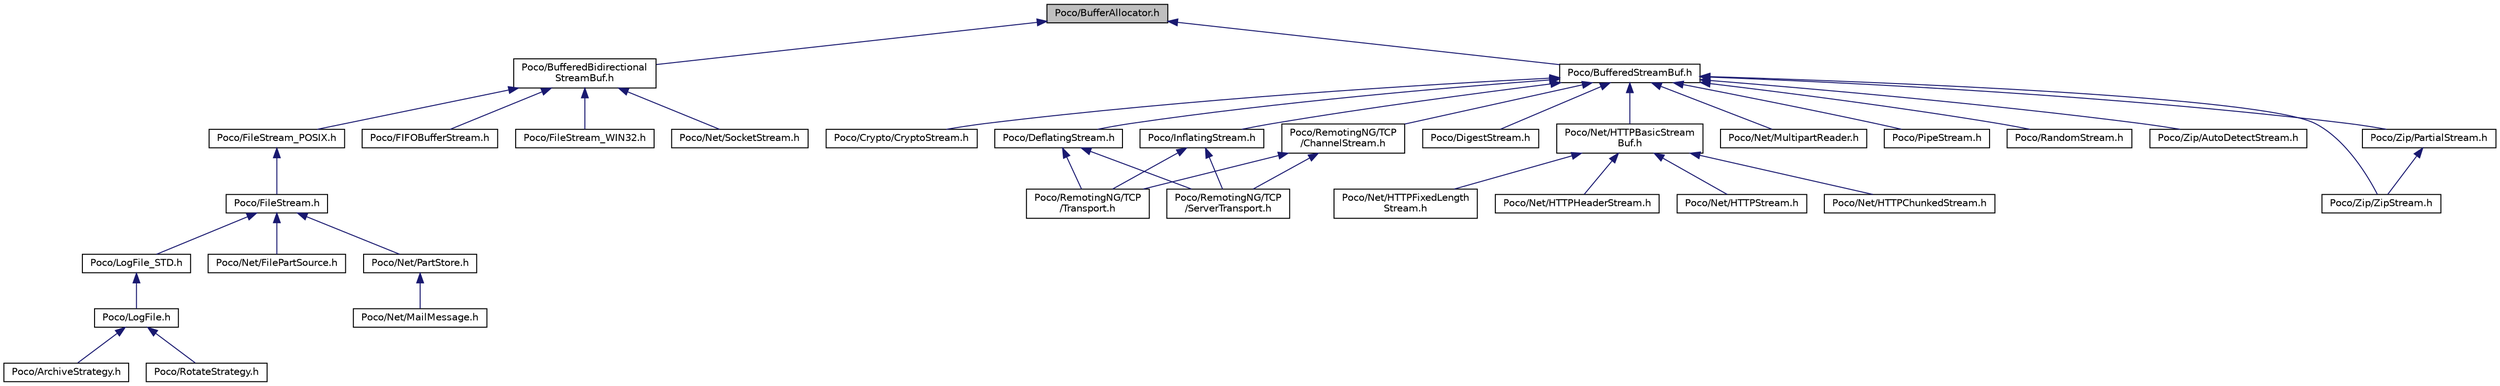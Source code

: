 digraph "Poco/BufferAllocator.h"
{
 // LATEX_PDF_SIZE
  edge [fontname="Helvetica",fontsize="10",labelfontname="Helvetica",labelfontsize="10"];
  node [fontname="Helvetica",fontsize="10",shape=record];
  Node1 [label="Poco/BufferAllocator.h",height=0.2,width=0.4,color="black", fillcolor="grey75", style="filled", fontcolor="black",tooltip=" "];
  Node1 -> Node2 [dir="back",color="midnightblue",fontsize="10",style="solid",fontname="Helvetica"];
  Node2 [label="Poco/BufferedBidirectional\lStreamBuf.h",height=0.2,width=0.4,color="black", fillcolor="white", style="filled",URL="$BufferedBidirectionalStreamBuf_8h.html",tooltip=" "];
  Node2 -> Node3 [dir="back",color="midnightblue",fontsize="10",style="solid",fontname="Helvetica"];
  Node3 [label="Poco/FileStream_POSIX.h",height=0.2,width=0.4,color="black", fillcolor="white", style="filled",URL="$FileStream__POSIX_8h.html",tooltip=" "];
  Node3 -> Node4 [dir="back",color="midnightblue",fontsize="10",style="solid",fontname="Helvetica"];
  Node4 [label="Poco/FileStream.h",height=0.2,width=0.4,color="black", fillcolor="white", style="filled",URL="$FileStream_8h.html",tooltip=" "];
  Node4 -> Node5 [dir="back",color="midnightblue",fontsize="10",style="solid",fontname="Helvetica"];
  Node5 [label="Poco/LogFile_STD.h",height=0.2,width=0.4,color="black", fillcolor="white", style="filled",URL="$LogFile__STD_8h.html",tooltip=" "];
  Node5 -> Node6 [dir="back",color="midnightblue",fontsize="10",style="solid",fontname="Helvetica"];
  Node6 [label="Poco/LogFile.h",height=0.2,width=0.4,color="black", fillcolor="white", style="filled",URL="$LogFile_8h.html",tooltip=" "];
  Node6 -> Node7 [dir="back",color="midnightblue",fontsize="10",style="solid",fontname="Helvetica"];
  Node7 [label="Poco/ArchiveStrategy.h",height=0.2,width=0.4,color="black", fillcolor="white", style="filled",URL="$ArchiveStrategy_8h.html",tooltip=" "];
  Node6 -> Node8 [dir="back",color="midnightblue",fontsize="10",style="solid",fontname="Helvetica"];
  Node8 [label="Poco/RotateStrategy.h",height=0.2,width=0.4,color="black", fillcolor="white", style="filled",URL="$RotateStrategy_8h.html",tooltip=" "];
  Node4 -> Node9 [dir="back",color="midnightblue",fontsize="10",style="solid",fontname="Helvetica"];
  Node9 [label="Poco/Net/FilePartSource.h",height=0.2,width=0.4,color="black", fillcolor="white", style="filled",URL="$FilePartSource_8h.html",tooltip=" "];
  Node4 -> Node10 [dir="back",color="midnightblue",fontsize="10",style="solid",fontname="Helvetica"];
  Node10 [label="Poco/Net/PartStore.h",height=0.2,width=0.4,color="black", fillcolor="white", style="filled",URL="$PartStore_8h.html",tooltip=" "];
  Node10 -> Node11 [dir="back",color="midnightblue",fontsize="10",style="solid",fontname="Helvetica"];
  Node11 [label="Poco/Net/MailMessage.h",height=0.2,width=0.4,color="black", fillcolor="white", style="filled",URL="$MailMessage_8h.html",tooltip=" "];
  Node2 -> Node12 [dir="back",color="midnightblue",fontsize="10",style="solid",fontname="Helvetica"];
  Node12 [label="Poco/FIFOBufferStream.h",height=0.2,width=0.4,color="black", fillcolor="white", style="filled",URL="$FIFOBufferStream_8h.html",tooltip=" "];
  Node2 -> Node13 [dir="back",color="midnightblue",fontsize="10",style="solid",fontname="Helvetica"];
  Node13 [label="Poco/FileStream_WIN32.h",height=0.2,width=0.4,color="black", fillcolor="white", style="filled",URL="$FileStream__WIN32_8h.html",tooltip=" "];
  Node2 -> Node14 [dir="back",color="midnightblue",fontsize="10",style="solid",fontname="Helvetica"];
  Node14 [label="Poco/Net/SocketStream.h",height=0.2,width=0.4,color="black", fillcolor="white", style="filled",URL="$SocketStream_8h.html",tooltip=" "];
  Node1 -> Node15 [dir="back",color="midnightblue",fontsize="10",style="solid",fontname="Helvetica"];
  Node15 [label="Poco/BufferedStreamBuf.h",height=0.2,width=0.4,color="black", fillcolor="white", style="filled",URL="$BufferedStreamBuf_8h.html",tooltip=" "];
  Node15 -> Node16 [dir="back",color="midnightblue",fontsize="10",style="solid",fontname="Helvetica"];
  Node16 [label="Poco/Crypto/CryptoStream.h",height=0.2,width=0.4,color="black", fillcolor="white", style="filled",URL="$CryptoStream_8h.html",tooltip=" "];
  Node15 -> Node17 [dir="back",color="midnightblue",fontsize="10",style="solid",fontname="Helvetica"];
  Node17 [label="Poco/DeflatingStream.h",height=0.2,width=0.4,color="black", fillcolor="white", style="filled",URL="$DeflatingStream_8h.html",tooltip=" "];
  Node17 -> Node18 [dir="back",color="midnightblue",fontsize="10",style="solid",fontname="Helvetica"];
  Node18 [label="Poco/RemotingNG/TCP\l/ServerTransport.h",height=0.2,width=0.4,color="black", fillcolor="white", style="filled",URL="$TCP_2ServerTransport_8h.html",tooltip=" "];
  Node17 -> Node19 [dir="back",color="midnightblue",fontsize="10",style="solid",fontname="Helvetica"];
  Node19 [label="Poco/RemotingNG/TCP\l/Transport.h",height=0.2,width=0.4,color="black", fillcolor="white", style="filled",URL="$TCP_2Transport_8h.html",tooltip=" "];
  Node15 -> Node20 [dir="back",color="midnightblue",fontsize="10",style="solid",fontname="Helvetica"];
  Node20 [label="Poco/DigestStream.h",height=0.2,width=0.4,color="black", fillcolor="white", style="filled",URL="$DigestStream_8h.html",tooltip=" "];
  Node15 -> Node21 [dir="back",color="midnightblue",fontsize="10",style="solid",fontname="Helvetica"];
  Node21 [label="Poco/InflatingStream.h",height=0.2,width=0.4,color="black", fillcolor="white", style="filled",URL="$InflatingStream_8h.html",tooltip=" "];
  Node21 -> Node18 [dir="back",color="midnightblue",fontsize="10",style="solid",fontname="Helvetica"];
  Node21 -> Node19 [dir="back",color="midnightblue",fontsize="10",style="solid",fontname="Helvetica"];
  Node15 -> Node22 [dir="back",color="midnightblue",fontsize="10",style="solid",fontname="Helvetica"];
  Node22 [label="Poco/Net/HTTPBasicStream\lBuf.h",height=0.2,width=0.4,color="black", fillcolor="white", style="filled",URL="$HTTPBasicStreamBuf_8h.html",tooltip=" "];
  Node22 -> Node23 [dir="back",color="midnightblue",fontsize="10",style="solid",fontname="Helvetica"];
  Node23 [label="Poco/Net/HTTPChunkedStream.h",height=0.2,width=0.4,color="black", fillcolor="white", style="filled",URL="$HTTPChunkedStream_8h.html",tooltip=" "];
  Node22 -> Node24 [dir="back",color="midnightblue",fontsize="10",style="solid",fontname="Helvetica"];
  Node24 [label="Poco/Net/HTTPFixedLength\lStream.h",height=0.2,width=0.4,color="black", fillcolor="white", style="filled",URL="$HTTPFixedLengthStream_8h.html",tooltip=" "];
  Node22 -> Node25 [dir="back",color="midnightblue",fontsize="10",style="solid",fontname="Helvetica"];
  Node25 [label="Poco/Net/HTTPHeaderStream.h",height=0.2,width=0.4,color="black", fillcolor="white", style="filled",URL="$HTTPHeaderStream_8h.html",tooltip=" "];
  Node22 -> Node26 [dir="back",color="midnightblue",fontsize="10",style="solid",fontname="Helvetica"];
  Node26 [label="Poco/Net/HTTPStream.h",height=0.2,width=0.4,color="black", fillcolor="white", style="filled",URL="$HTTPStream_8h.html",tooltip=" "];
  Node15 -> Node27 [dir="back",color="midnightblue",fontsize="10",style="solid",fontname="Helvetica"];
  Node27 [label="Poco/Net/MultipartReader.h",height=0.2,width=0.4,color="black", fillcolor="white", style="filled",URL="$MultipartReader_8h.html",tooltip=" "];
  Node15 -> Node28 [dir="back",color="midnightblue",fontsize="10",style="solid",fontname="Helvetica"];
  Node28 [label="Poco/PipeStream.h",height=0.2,width=0.4,color="black", fillcolor="white", style="filled",URL="$PipeStream_8h.html",tooltip=" "];
  Node15 -> Node29 [dir="back",color="midnightblue",fontsize="10",style="solid",fontname="Helvetica"];
  Node29 [label="Poco/RandomStream.h",height=0.2,width=0.4,color="black", fillcolor="white", style="filled",URL="$RandomStream_8h.html",tooltip=" "];
  Node15 -> Node30 [dir="back",color="midnightblue",fontsize="10",style="solid",fontname="Helvetica"];
  Node30 [label="Poco/RemotingNG/TCP\l/ChannelStream.h",height=0.2,width=0.4,color="black", fillcolor="white", style="filled",URL="$ChannelStream_8h.html",tooltip=" "];
  Node30 -> Node18 [dir="back",color="midnightblue",fontsize="10",style="solid",fontname="Helvetica"];
  Node30 -> Node19 [dir="back",color="midnightblue",fontsize="10",style="solid",fontname="Helvetica"];
  Node15 -> Node31 [dir="back",color="midnightblue",fontsize="10",style="solid",fontname="Helvetica"];
  Node31 [label="Poco/Zip/AutoDetectStream.h",height=0.2,width=0.4,color="black", fillcolor="white", style="filled",URL="$AutoDetectStream_8h.html",tooltip=" "];
  Node15 -> Node32 [dir="back",color="midnightblue",fontsize="10",style="solid",fontname="Helvetica"];
  Node32 [label="Poco/Zip/PartialStream.h",height=0.2,width=0.4,color="black", fillcolor="white", style="filled",URL="$PartialStream_8h.html",tooltip=" "];
  Node32 -> Node33 [dir="back",color="midnightblue",fontsize="10",style="solid",fontname="Helvetica"];
  Node33 [label="Poco/Zip/ZipStream.h",height=0.2,width=0.4,color="black", fillcolor="white", style="filled",URL="$ZipStream_8h.html",tooltip=" "];
  Node15 -> Node33 [dir="back",color="midnightblue",fontsize="10",style="solid",fontname="Helvetica"];
}

